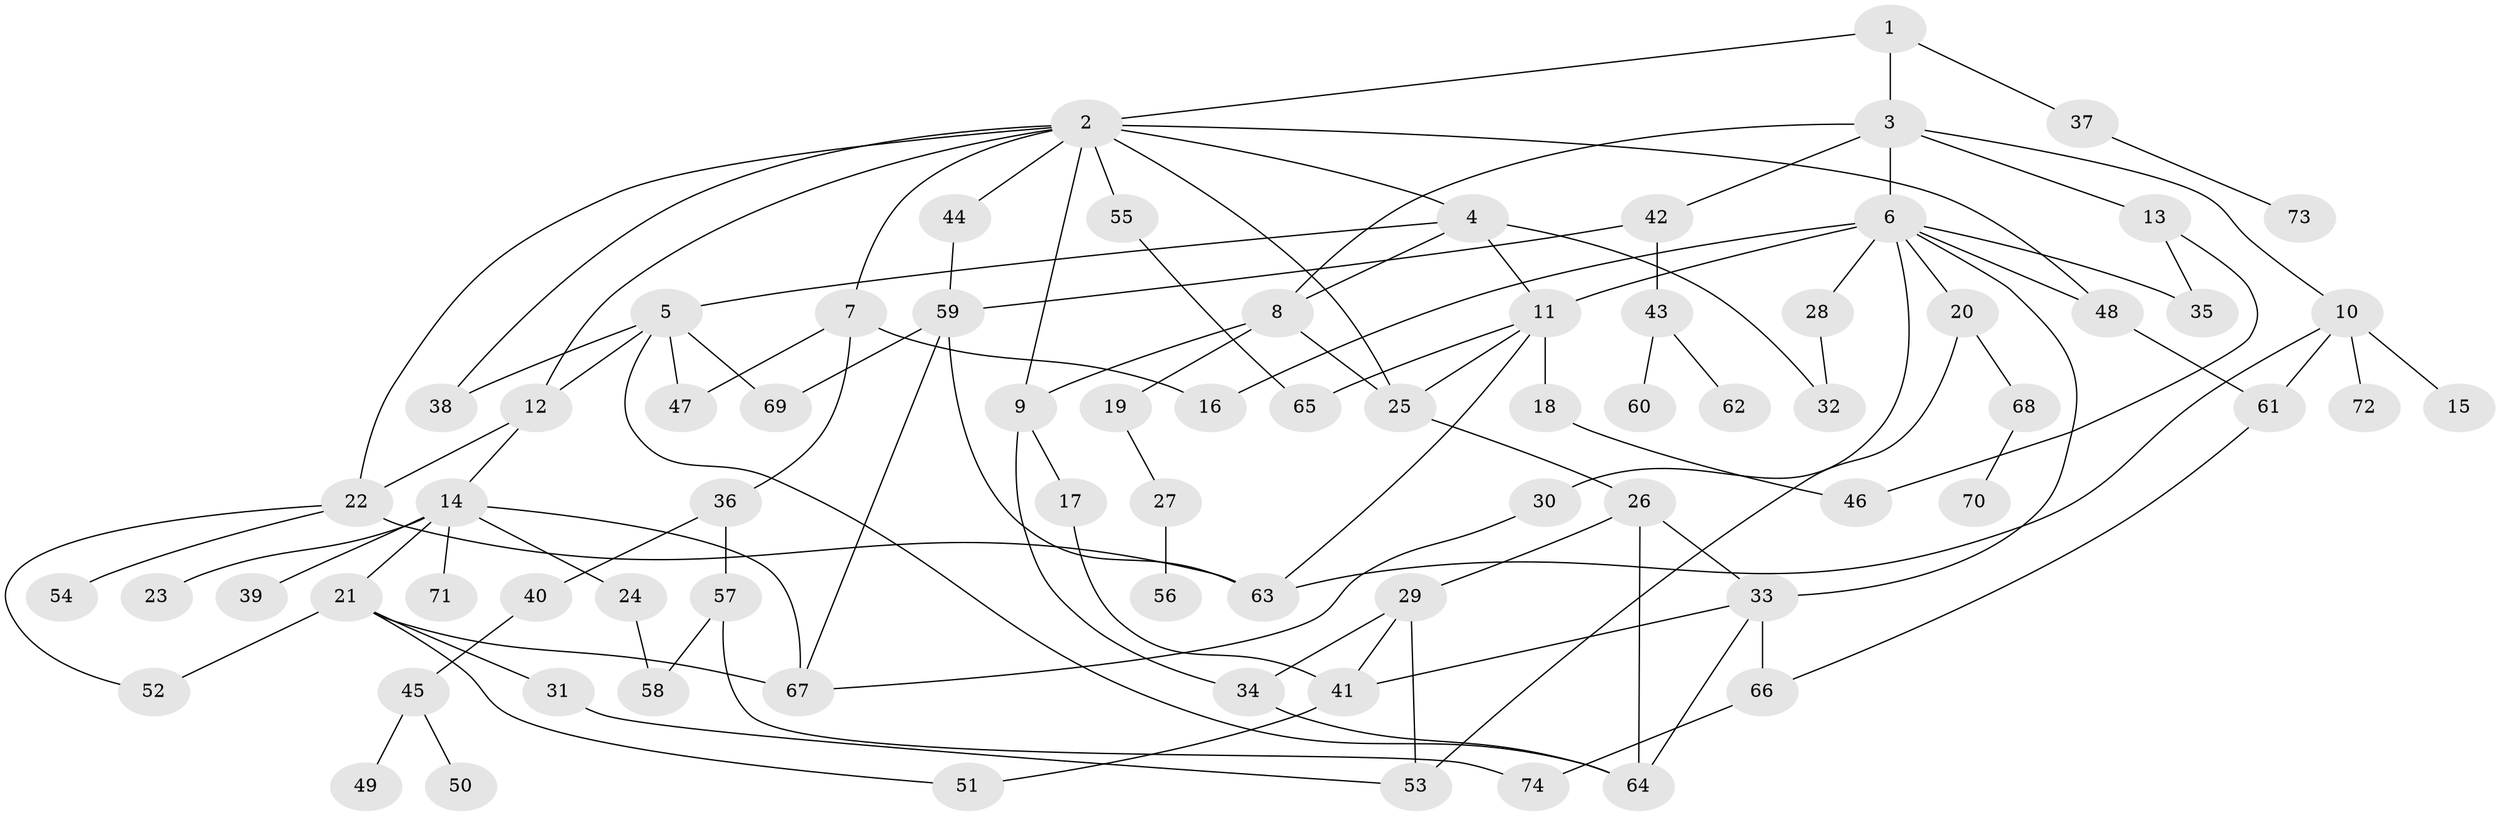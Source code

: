 // original degree distribution, {4: 0.09836065573770492, 9: 0.00819672131147541, 5: 0.05737704918032787, 7: 0.01639344262295082, 10: 0.00819672131147541, 6: 0.03278688524590164, 3: 0.22131147540983606, 2: 0.319672131147541, 1: 0.23770491803278687}
// Generated by graph-tools (version 1.1) at 2025/48/03/04/25 22:48:52]
// undirected, 74 vertices, 111 edges
graph export_dot {
  node [color=gray90,style=filled];
  1;
  2;
  3;
  4;
  5;
  6;
  7;
  8;
  9;
  10;
  11;
  12;
  13;
  14;
  15;
  16;
  17;
  18;
  19;
  20;
  21;
  22;
  23;
  24;
  25;
  26;
  27;
  28;
  29;
  30;
  31;
  32;
  33;
  34;
  35;
  36;
  37;
  38;
  39;
  40;
  41;
  42;
  43;
  44;
  45;
  46;
  47;
  48;
  49;
  50;
  51;
  52;
  53;
  54;
  55;
  56;
  57;
  58;
  59;
  60;
  61;
  62;
  63;
  64;
  65;
  66;
  67;
  68;
  69;
  70;
  71;
  72;
  73;
  74;
  1 -- 2 [weight=1.0];
  1 -- 3 [weight=1.0];
  1 -- 37 [weight=1.0];
  2 -- 4 [weight=1.0];
  2 -- 7 [weight=1.0];
  2 -- 9 [weight=1.0];
  2 -- 12 [weight=1.0];
  2 -- 22 [weight=1.0];
  2 -- 25 [weight=2.0];
  2 -- 38 [weight=1.0];
  2 -- 44 [weight=1.0];
  2 -- 48 [weight=1.0];
  2 -- 55 [weight=1.0];
  3 -- 6 [weight=1.0];
  3 -- 8 [weight=1.0];
  3 -- 10 [weight=1.0];
  3 -- 13 [weight=1.0];
  3 -- 42 [weight=1.0];
  4 -- 5 [weight=1.0];
  4 -- 8 [weight=1.0];
  4 -- 11 [weight=1.0];
  4 -- 32 [weight=1.0];
  5 -- 12 [weight=1.0];
  5 -- 38 [weight=1.0];
  5 -- 47 [weight=1.0];
  5 -- 64 [weight=1.0];
  5 -- 69 [weight=1.0];
  6 -- 11 [weight=2.0];
  6 -- 16 [weight=1.0];
  6 -- 20 [weight=1.0];
  6 -- 28 [weight=1.0];
  6 -- 30 [weight=1.0];
  6 -- 33 [weight=1.0];
  6 -- 35 [weight=1.0];
  6 -- 48 [weight=1.0];
  7 -- 16 [weight=1.0];
  7 -- 36 [weight=1.0];
  7 -- 47 [weight=1.0];
  8 -- 9 [weight=1.0];
  8 -- 19 [weight=1.0];
  8 -- 25 [weight=2.0];
  9 -- 17 [weight=1.0];
  9 -- 34 [weight=1.0];
  10 -- 15 [weight=1.0];
  10 -- 61 [weight=1.0];
  10 -- 63 [weight=1.0];
  10 -- 72 [weight=1.0];
  11 -- 18 [weight=4.0];
  11 -- 25 [weight=1.0];
  11 -- 63 [weight=1.0];
  11 -- 65 [weight=1.0];
  12 -- 14 [weight=1.0];
  12 -- 22 [weight=1.0];
  13 -- 35 [weight=1.0];
  13 -- 46 [weight=1.0];
  14 -- 21 [weight=1.0];
  14 -- 23 [weight=1.0];
  14 -- 24 [weight=1.0];
  14 -- 39 [weight=1.0];
  14 -- 67 [weight=1.0];
  14 -- 71 [weight=1.0];
  17 -- 41 [weight=1.0];
  18 -- 46 [weight=1.0];
  19 -- 27 [weight=1.0];
  20 -- 53 [weight=1.0];
  20 -- 68 [weight=1.0];
  21 -- 31 [weight=1.0];
  21 -- 51 [weight=1.0];
  21 -- 52 [weight=1.0];
  21 -- 67 [weight=1.0];
  22 -- 52 [weight=1.0];
  22 -- 54 [weight=1.0];
  22 -- 63 [weight=1.0];
  24 -- 58 [weight=1.0];
  25 -- 26 [weight=1.0];
  26 -- 29 [weight=1.0];
  26 -- 33 [weight=1.0];
  26 -- 64 [weight=1.0];
  27 -- 56 [weight=1.0];
  28 -- 32 [weight=2.0];
  29 -- 34 [weight=1.0];
  29 -- 41 [weight=1.0];
  29 -- 53 [weight=1.0];
  30 -- 67 [weight=1.0];
  31 -- 53 [weight=1.0];
  33 -- 41 [weight=1.0];
  33 -- 64 [weight=1.0];
  33 -- 66 [weight=1.0];
  34 -- 64 [weight=1.0];
  36 -- 40 [weight=1.0];
  36 -- 57 [weight=1.0];
  37 -- 73 [weight=1.0];
  40 -- 45 [weight=1.0];
  41 -- 51 [weight=1.0];
  42 -- 43 [weight=1.0];
  42 -- 59 [weight=1.0];
  43 -- 60 [weight=1.0];
  43 -- 62 [weight=1.0];
  44 -- 59 [weight=1.0];
  45 -- 49 [weight=1.0];
  45 -- 50 [weight=1.0];
  48 -- 61 [weight=1.0];
  55 -- 65 [weight=1.0];
  57 -- 58 [weight=1.0];
  57 -- 74 [weight=1.0];
  59 -- 63 [weight=1.0];
  59 -- 67 [weight=1.0];
  59 -- 69 [weight=1.0];
  61 -- 66 [weight=1.0];
  66 -- 74 [weight=1.0];
  68 -- 70 [weight=1.0];
}
